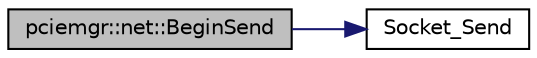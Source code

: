 digraph "pciemgr::net::BeginSend"
{
 // LATEX_PDF_SIZE
  edge [fontname="Helvetica",fontsize="10",labelfontname="Helvetica",labelfontsize="10"];
  node [fontname="Helvetica",fontsize="10",shape=record];
  rankdir="LR";
  Node1 [label="pciemgr::net::BeginSend",height=0.2,width=0.4,color="black", fillcolor="grey75", style="filled", fontcolor="black",tooltip=" "];
  Node1 -> Node2 [color="midnightblue",fontsize="10",style="solid",fontname="Helvetica"];
  Node2 [label="Socket_Send",height=0.2,width=0.4,color="black", fillcolor="white", style="filled",URL="$_c_s_socket_8h.html#a51136fde305e77ce91ccc0bb1ec6126b",tooltip=" "];
}
